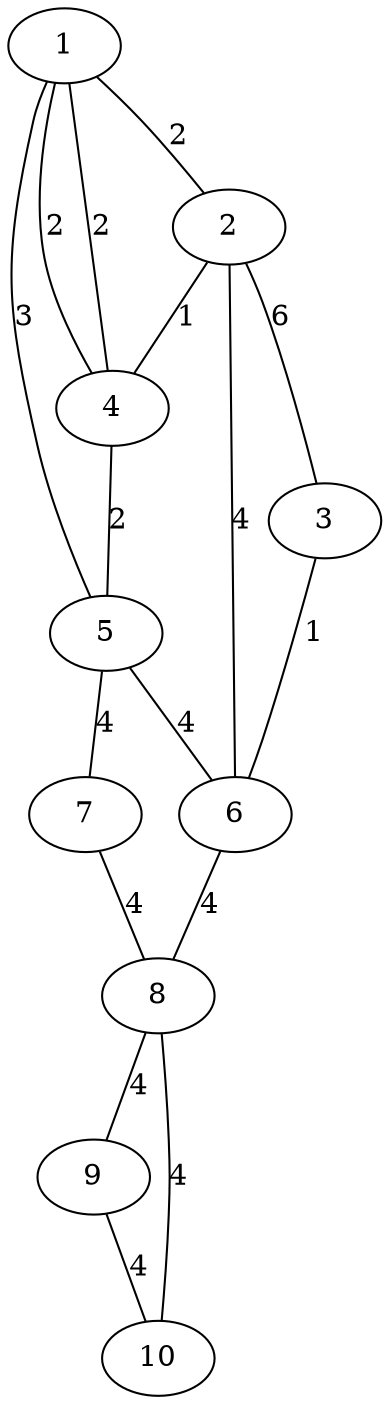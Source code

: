 graph {
	1 -- 4[len=2,label=2];
    1 -- 4[len=2,label=2];
    1 -- 2[len=2,label=2];
    1 -- 5[len=3,label=3];
    2 -- 4[len=1,label=1];
    2 -- 6[len=4,label=4];
    2 -- 3[len=6,label=6];
    3 -- 6[len=1,label=1];
    4 -- 5[len=2,label=2];
    5 -- 6[len=4,label=4];
    5 -- 7[len=4,label=4];
    6 -- 8[len=4,label=4];
    7 -- 8[len=4,label=4];
    8 -- 9[len=4,label=4];
    8 -- 10[len=4,label=4];
    9 -- 10[len=4,label=4];
}